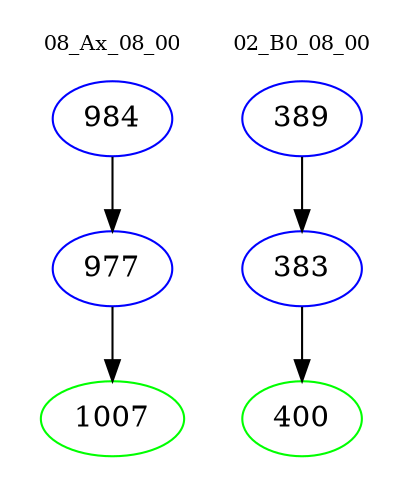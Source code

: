 digraph{
subgraph cluster_0 {
color = white
label = "08_Ax_08_00";
fontsize=10;
T0_984 [label="984", color="blue"]
T0_984 -> T0_977 [color="black"]
T0_977 [label="977", color="blue"]
T0_977 -> T0_1007 [color="black"]
T0_1007 [label="1007", color="green"]
}
subgraph cluster_1 {
color = white
label = "02_B0_08_00";
fontsize=10;
T1_389 [label="389", color="blue"]
T1_389 -> T1_383 [color="black"]
T1_383 [label="383", color="blue"]
T1_383 -> T1_400 [color="black"]
T1_400 [label="400", color="green"]
}
}
